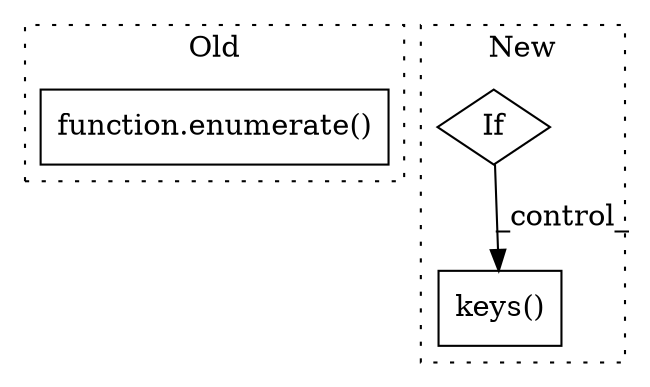 digraph G {
subgraph cluster0 {
1 [label="function.enumerate()" a="75" s="7751,7770" l="10,1" shape="box"];
label = "Old";
style="dotted";
}
subgraph cluster1 {
2 [label="keys()" a="75" s="8215" l="19" shape="box"];
3 [label="If" a="96" s="8152" l="0" shape="diamond"];
label = "New";
style="dotted";
}
3 -> 2 [label="_control_"];
}